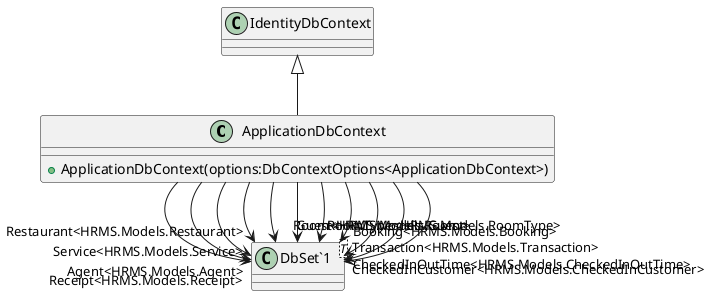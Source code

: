@startuml
class ApplicationDbContext {
    + ApplicationDbContext(options:DbContextOptions<ApplicationDbContext>)
}
class "DbSet`1"<T> {
}
IdentityDbContext <|-- ApplicationDbContext
ApplicationDbContext --> "Agent<HRMS.Models.Agent>" "DbSet`1"
ApplicationDbContext --> "Service<HRMS.Models.Service>" "DbSet`1"
ApplicationDbContext --> "Guest<HRMS.Models.Guest>" "DbSet`1"
ApplicationDbContext --> "Restaurant<HRMS.Models.Restaurant>" "DbSet`1"
ApplicationDbContext --> "Room<HRMS.Models.Room>" "DbSet`1"
ApplicationDbContext --> "RoomType<HRMS.Models.RoomType>" "DbSet`1"
ApplicationDbContext --> "Transaction<HRMS.Models.Transaction>" "DbSet`1"
ApplicationDbContext --> "Booking<HRMS.Models.Booking>" "DbSet`1"
ApplicationDbContext --> "CheckedInOutTime<HRMS.Models.CheckedInOutTime>" "DbSet`1"
ApplicationDbContext --> "CheckedInCustomer<HRMS.Models.CheckedInCustomer>" "DbSet`1"
ApplicationDbContext --> "Receipt<HRMS.Models.Receipt>" "DbSet`1"
@enduml
